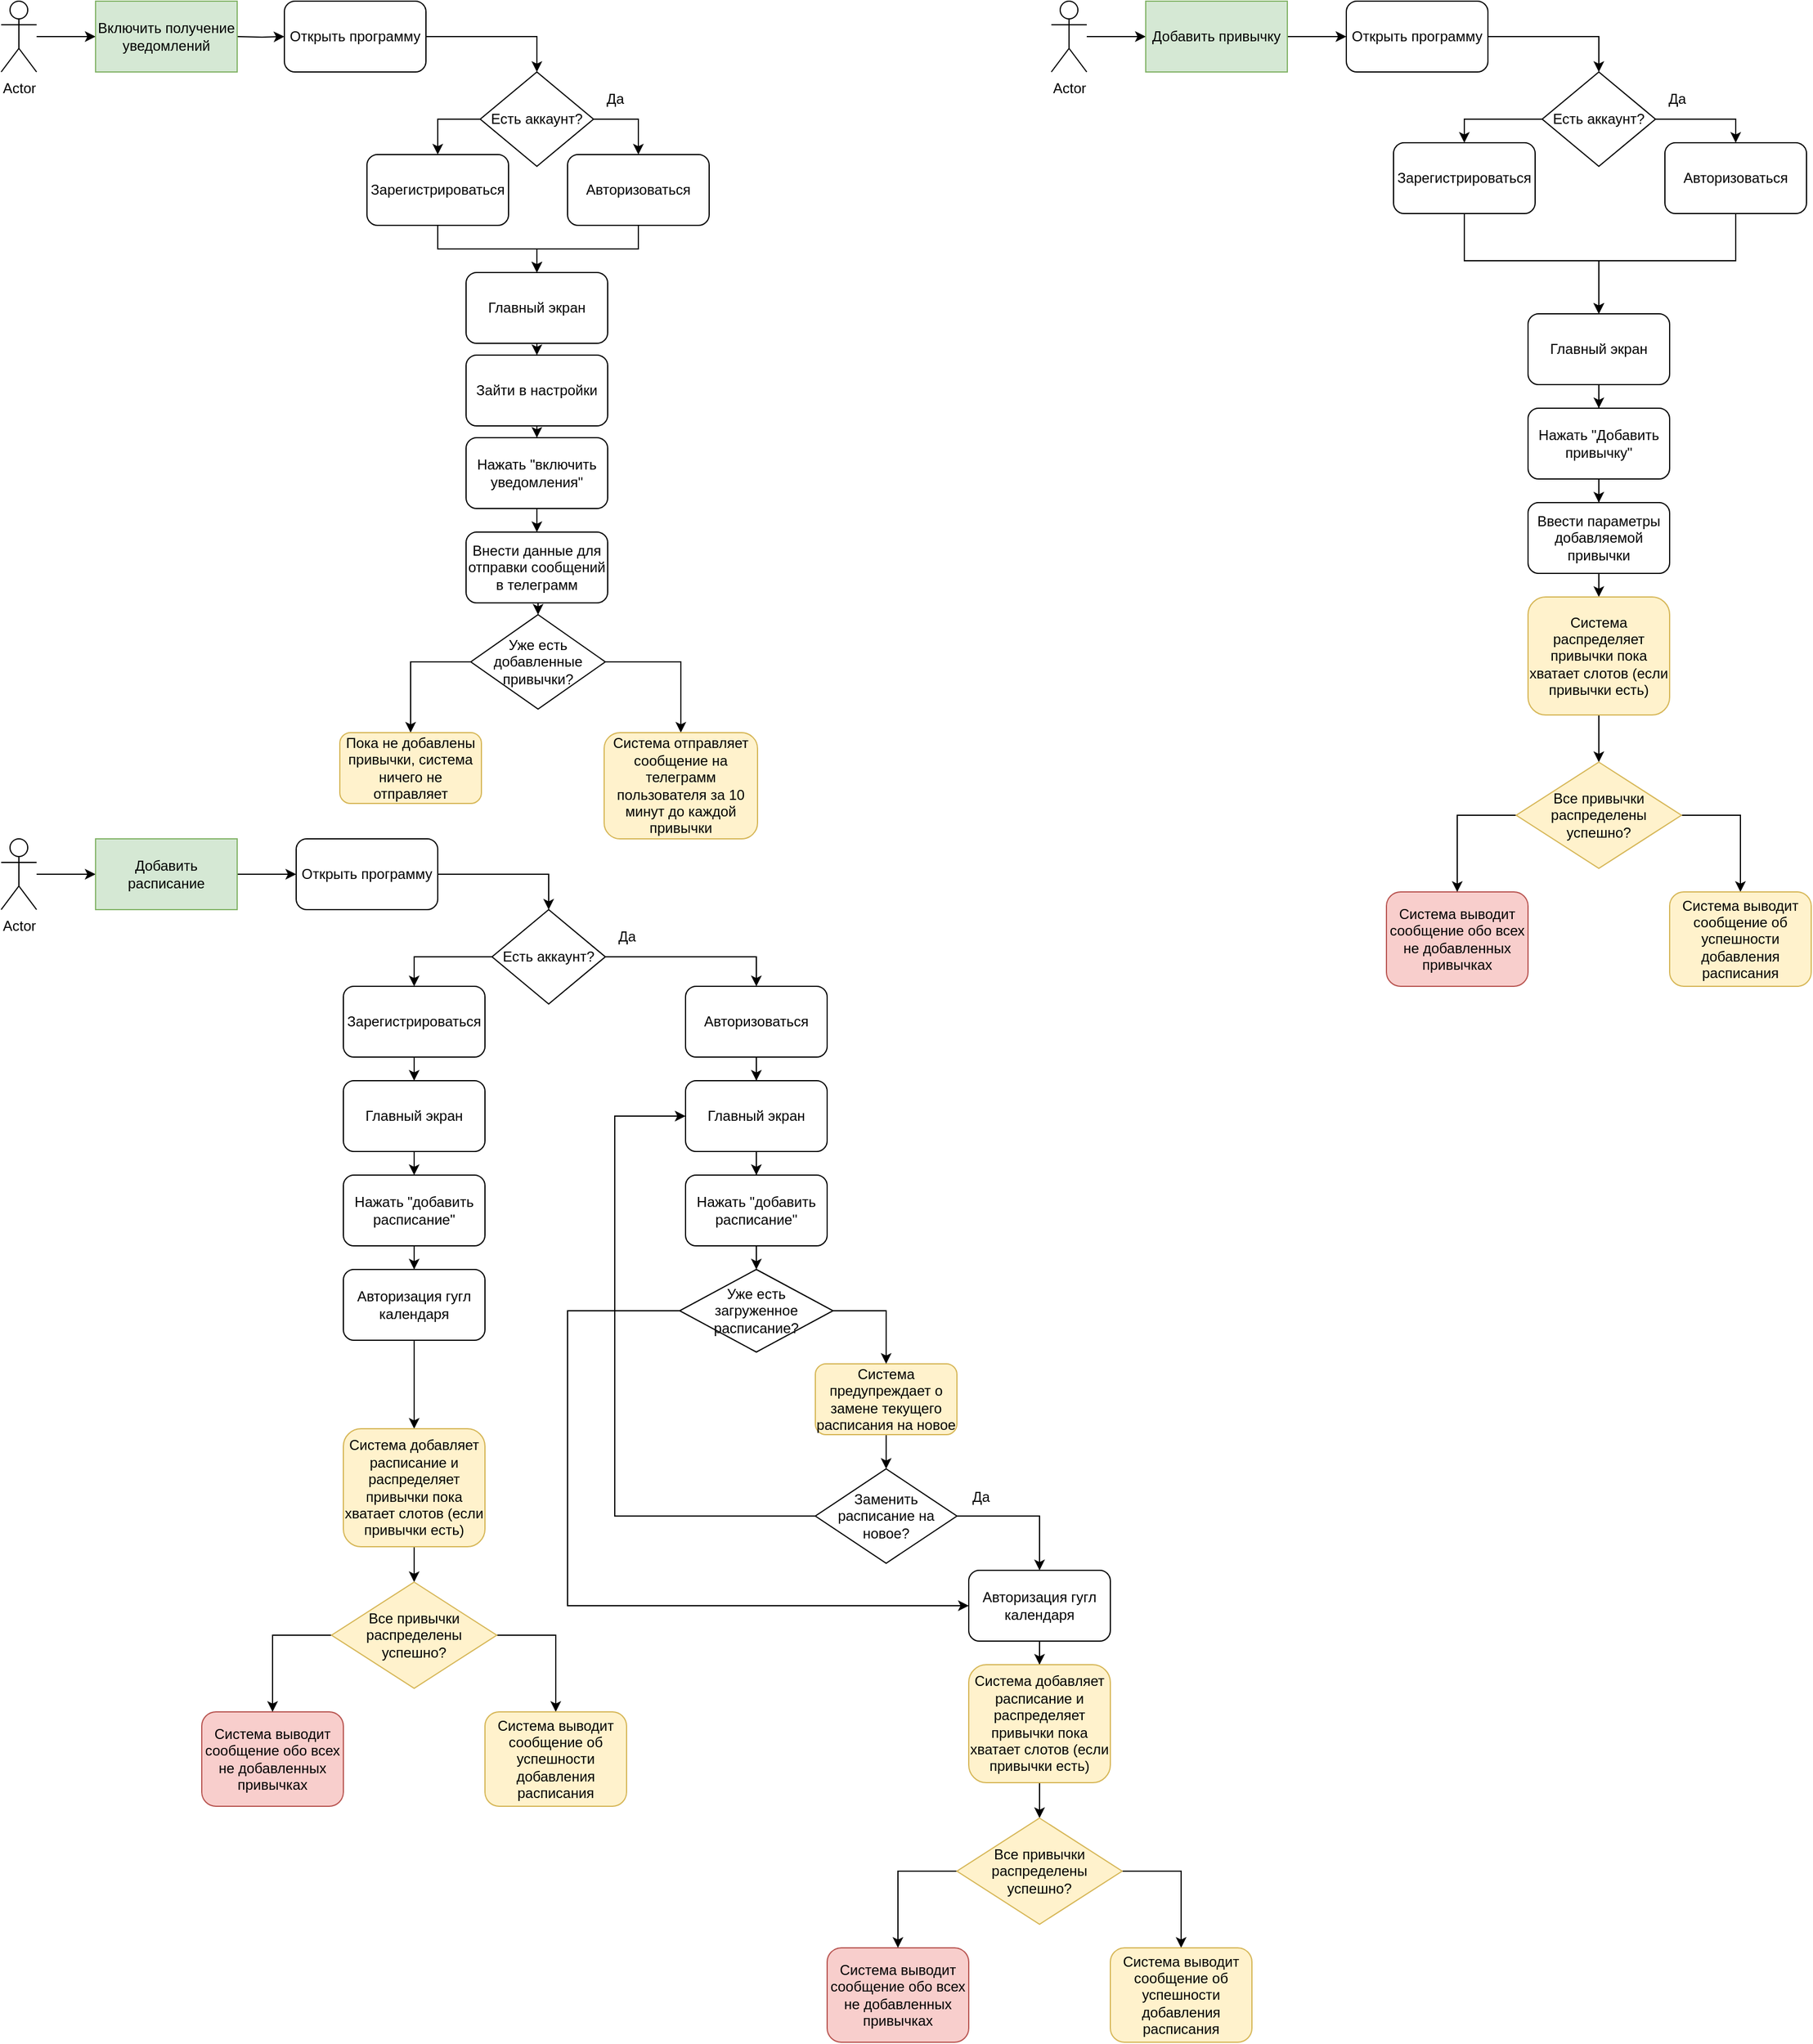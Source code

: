 <mxfile version="26.0.16">
  <diagram name="Страница — 1" id="igU7hEsybXSX6kvdWViy">
    <mxGraphModel dx="1768" dy="644" grid="1" gridSize="10" guides="1" tooltips="1" connect="1" arrows="1" fold="1" page="1" pageScale="1" pageWidth="827" pageHeight="1169" math="0" shadow="0">
      <root>
        <mxCell id="0" />
        <mxCell id="1" parent="0" />
        <mxCell id="wvBHwYrzTXENYadeO6_K-8" style="edgeStyle=orthogonalEdgeStyle;rounded=0;orthogonalLoop=1;jettySize=auto;html=1;entryX=0;entryY=0.5;entryDx=0;entryDy=0;" edge="1" parent="1" target="wvBHwYrzTXENYadeO6_K-5">
          <mxGeometry relative="1" as="geometry">
            <mxPoint x="150" y="30" as="sourcePoint" />
          </mxGeometry>
        </mxCell>
        <mxCell id="wvBHwYrzTXENYadeO6_K-4" style="edgeStyle=orthogonalEdgeStyle;rounded=0;orthogonalLoop=1;jettySize=auto;html=1;entryX=0;entryY=0.5;entryDx=0;entryDy=0;" edge="1" parent="1" source="wvBHwYrzTXENYadeO6_K-3">
          <mxGeometry relative="1" as="geometry">
            <mxPoint x="30" y="30" as="targetPoint" />
          </mxGeometry>
        </mxCell>
        <mxCell id="wvBHwYrzTXENYadeO6_K-3" value="Actor" style="shape=umlActor;verticalLabelPosition=bottom;verticalAlign=top;html=1;outlineConnect=0;" vertex="1" parent="1">
          <mxGeometry x="-50" width="30" height="60" as="geometry" />
        </mxCell>
        <mxCell id="wvBHwYrzTXENYadeO6_K-7" value="" style="edgeStyle=orthogonalEdgeStyle;rounded=0;orthogonalLoop=1;jettySize=auto;html=1;entryX=0.5;entryY=0;entryDx=0;entryDy=0;" edge="1" parent="1" source="wvBHwYrzTXENYadeO6_K-5" target="wvBHwYrzTXENYadeO6_K-9">
          <mxGeometry relative="1" as="geometry">
            <mxPoint x="350" y="30" as="targetPoint" />
            <Array as="points">
              <mxPoint x="404" y="30" />
            </Array>
          </mxGeometry>
        </mxCell>
        <mxCell id="wvBHwYrzTXENYadeO6_K-5" value="Открыть программу" style="rounded=1;whiteSpace=wrap;html=1;" vertex="1" parent="1">
          <mxGeometry x="190" width="120" height="60" as="geometry" />
        </mxCell>
        <mxCell id="wvBHwYrzTXENYadeO6_K-11" style="edgeStyle=orthogonalEdgeStyle;rounded=0;orthogonalLoop=1;jettySize=auto;html=1;exitX=0;exitY=0.5;exitDx=0;exitDy=0;" edge="1" parent="1" source="wvBHwYrzTXENYadeO6_K-9" target="wvBHwYrzTXENYadeO6_K-10">
          <mxGeometry relative="1" as="geometry" />
        </mxCell>
        <mxCell id="wvBHwYrzTXENYadeO6_K-13" style="edgeStyle=orthogonalEdgeStyle;rounded=0;orthogonalLoop=1;jettySize=auto;html=1;entryX=0.5;entryY=0;entryDx=0;entryDy=0;" edge="1" parent="1" source="wvBHwYrzTXENYadeO6_K-9" target="wvBHwYrzTXENYadeO6_K-12">
          <mxGeometry relative="1" as="geometry">
            <Array as="points">
              <mxPoint x="490" y="100" />
            </Array>
          </mxGeometry>
        </mxCell>
        <mxCell id="wvBHwYrzTXENYadeO6_K-9" value="Есть аккаунт?" style="rhombus;whiteSpace=wrap;html=1;" vertex="1" parent="1">
          <mxGeometry x="356" y="60" width="96" height="80" as="geometry" />
        </mxCell>
        <mxCell id="wvBHwYrzTXENYadeO6_K-16" style="edgeStyle=orthogonalEdgeStyle;rounded=0;orthogonalLoop=1;jettySize=auto;html=1;" edge="1" parent="1" source="wvBHwYrzTXENYadeO6_K-10" target="wvBHwYrzTXENYadeO6_K-15">
          <mxGeometry relative="1" as="geometry" />
        </mxCell>
        <mxCell id="wvBHwYrzTXENYadeO6_K-10" value="Зарегистрироваться" style="rounded=1;whiteSpace=wrap;html=1;" vertex="1" parent="1">
          <mxGeometry x="260" y="130" width="120" height="60" as="geometry" />
        </mxCell>
        <mxCell id="wvBHwYrzTXENYadeO6_K-17" style="edgeStyle=orthogonalEdgeStyle;rounded=0;orthogonalLoop=1;jettySize=auto;html=1;" edge="1" parent="1" source="wvBHwYrzTXENYadeO6_K-12" target="wvBHwYrzTXENYadeO6_K-15">
          <mxGeometry relative="1" as="geometry" />
        </mxCell>
        <mxCell id="wvBHwYrzTXENYadeO6_K-12" value="Авторизоваться" style="rounded=1;whiteSpace=wrap;html=1;" vertex="1" parent="1">
          <mxGeometry x="430" y="130" width="120" height="60" as="geometry" />
        </mxCell>
        <mxCell id="wvBHwYrzTXENYadeO6_K-14" value="Да" style="text;html=1;align=center;verticalAlign=middle;resizable=0;points=[];autosize=1;strokeColor=none;fillColor=none;" vertex="1" parent="1">
          <mxGeometry x="450" y="68" width="40" height="30" as="geometry" />
        </mxCell>
        <mxCell id="wvBHwYrzTXENYadeO6_K-21" style="edgeStyle=orthogonalEdgeStyle;rounded=0;orthogonalLoop=1;jettySize=auto;html=1;" edge="1" parent="1" source="wvBHwYrzTXENYadeO6_K-15" target="wvBHwYrzTXENYadeO6_K-18">
          <mxGeometry relative="1" as="geometry" />
        </mxCell>
        <mxCell id="wvBHwYrzTXENYadeO6_K-15" value="Главный экран" style="rounded=1;whiteSpace=wrap;html=1;" vertex="1" parent="1">
          <mxGeometry x="344" y="230" width="120" height="60" as="geometry" />
        </mxCell>
        <mxCell id="wvBHwYrzTXENYadeO6_K-22" style="edgeStyle=orthogonalEdgeStyle;rounded=0;orthogonalLoop=1;jettySize=auto;html=1;" edge="1" parent="1" source="wvBHwYrzTXENYadeO6_K-18" target="wvBHwYrzTXENYadeO6_K-20">
          <mxGeometry relative="1" as="geometry" />
        </mxCell>
        <mxCell id="wvBHwYrzTXENYadeO6_K-18" value="Зайти в настройки" style="rounded=1;whiteSpace=wrap;html=1;" vertex="1" parent="1">
          <mxGeometry x="344" y="300" width="120" height="60" as="geometry" />
        </mxCell>
        <mxCell id="wvBHwYrzTXENYadeO6_K-19" value="Включить получение уведомлений" style="rounded=0;whiteSpace=wrap;html=1;fillColor=#d5e8d4;strokeColor=#82b366;" vertex="1" parent="1">
          <mxGeometry x="30" width="120" height="60" as="geometry" />
        </mxCell>
        <mxCell id="wvBHwYrzTXENYadeO6_K-132" style="edgeStyle=orthogonalEdgeStyle;rounded=0;orthogonalLoop=1;jettySize=auto;html=1;" edge="1" parent="1" source="wvBHwYrzTXENYadeO6_K-20" target="wvBHwYrzTXENYadeO6_K-131">
          <mxGeometry relative="1" as="geometry" />
        </mxCell>
        <mxCell id="wvBHwYrzTXENYadeO6_K-20" value="Нажать &quot;включить уведомления&quot;" style="rounded=1;whiteSpace=wrap;html=1;" vertex="1" parent="1">
          <mxGeometry x="344" y="370" width="120" height="60" as="geometry" />
        </mxCell>
        <mxCell id="wvBHwYrzTXENYadeO6_K-23" style="edgeStyle=orthogonalEdgeStyle;rounded=0;orthogonalLoop=1;jettySize=auto;html=1;entryX=0;entryY=0.5;entryDx=0;entryDy=0;" edge="1" parent="1" source="wvBHwYrzTXENYadeO6_K-24">
          <mxGeometry relative="1" as="geometry">
            <mxPoint x="30" y="740" as="targetPoint" />
          </mxGeometry>
        </mxCell>
        <mxCell id="wvBHwYrzTXENYadeO6_K-24" value="Actor" style="shape=umlActor;verticalLabelPosition=bottom;verticalAlign=top;html=1;outlineConnect=0;" vertex="1" parent="1">
          <mxGeometry x="-50" y="710" width="30" height="60" as="geometry" />
        </mxCell>
        <mxCell id="wvBHwYrzTXENYadeO6_K-34" style="edgeStyle=orthogonalEdgeStyle;rounded=0;orthogonalLoop=1;jettySize=auto;html=1;exitX=1;exitY=0.5;exitDx=0;exitDy=0;entryX=0;entryY=0.5;entryDx=0;entryDy=0;" edge="1" parent="1" source="wvBHwYrzTXENYadeO6_K-25" target="wvBHwYrzTXENYadeO6_K-27">
          <mxGeometry relative="1" as="geometry" />
        </mxCell>
        <mxCell id="wvBHwYrzTXENYadeO6_K-25" value="Добавить расписание" style="rounded=0;whiteSpace=wrap;html=1;fillColor=#d5e8d4;strokeColor=#82b366;" vertex="1" parent="1">
          <mxGeometry x="30" y="710" width="120" height="60" as="geometry" />
        </mxCell>
        <mxCell id="wvBHwYrzTXENYadeO6_K-26" value="" style="edgeStyle=orthogonalEdgeStyle;rounded=0;orthogonalLoop=1;jettySize=auto;html=1;entryX=0.5;entryY=0;entryDx=0;entryDy=0;" edge="1" parent="1" source="wvBHwYrzTXENYadeO6_K-27" target="wvBHwYrzTXENYadeO6_K-30">
          <mxGeometry relative="1" as="geometry">
            <mxPoint x="360" y="740" as="targetPoint" />
            <Array as="points">
              <mxPoint x="414" y="740" />
            </Array>
          </mxGeometry>
        </mxCell>
        <mxCell id="wvBHwYrzTXENYadeO6_K-27" value="Открыть программу" style="rounded=1;whiteSpace=wrap;html=1;" vertex="1" parent="1">
          <mxGeometry x="200" y="710" width="120" height="60" as="geometry" />
        </mxCell>
        <mxCell id="wvBHwYrzTXENYadeO6_K-28" style="edgeStyle=orthogonalEdgeStyle;rounded=0;orthogonalLoop=1;jettySize=auto;html=1;exitX=0;exitY=0.5;exitDx=0;exitDy=0;" edge="1" parent="1" source="wvBHwYrzTXENYadeO6_K-30" target="wvBHwYrzTXENYadeO6_K-31">
          <mxGeometry relative="1" as="geometry">
            <Array as="points">
              <mxPoint x="300" y="810" />
            </Array>
          </mxGeometry>
        </mxCell>
        <mxCell id="wvBHwYrzTXENYadeO6_K-29" style="edgeStyle=orthogonalEdgeStyle;rounded=0;orthogonalLoop=1;jettySize=auto;html=1;entryX=0.5;entryY=0;entryDx=0;entryDy=0;" edge="1" parent="1" source="wvBHwYrzTXENYadeO6_K-30" target="wvBHwYrzTXENYadeO6_K-32">
          <mxGeometry relative="1" as="geometry">
            <Array as="points">
              <mxPoint x="590" y="810" />
            </Array>
          </mxGeometry>
        </mxCell>
        <mxCell id="wvBHwYrzTXENYadeO6_K-30" value="Есть аккаунт?" style="rhombus;whiteSpace=wrap;html=1;" vertex="1" parent="1">
          <mxGeometry x="366" y="770" width="96" height="80" as="geometry" />
        </mxCell>
        <mxCell id="wvBHwYrzTXENYadeO6_K-37" style="edgeStyle=orthogonalEdgeStyle;rounded=0;orthogonalLoop=1;jettySize=auto;html=1;" edge="1" parent="1" source="wvBHwYrzTXENYadeO6_K-31" target="wvBHwYrzTXENYadeO6_K-35">
          <mxGeometry relative="1" as="geometry" />
        </mxCell>
        <mxCell id="wvBHwYrzTXENYadeO6_K-31" value="Зарегистрироваться" style="rounded=1;whiteSpace=wrap;html=1;" vertex="1" parent="1">
          <mxGeometry x="240" y="835" width="120" height="60" as="geometry" />
        </mxCell>
        <mxCell id="wvBHwYrzTXENYadeO6_K-38" style="edgeStyle=orthogonalEdgeStyle;rounded=0;orthogonalLoop=1;jettySize=auto;html=1;" edge="1" parent="1" source="wvBHwYrzTXENYadeO6_K-32" target="wvBHwYrzTXENYadeO6_K-36">
          <mxGeometry relative="1" as="geometry" />
        </mxCell>
        <mxCell id="wvBHwYrzTXENYadeO6_K-32" value="Авторизоваться" style="rounded=1;whiteSpace=wrap;html=1;" vertex="1" parent="1">
          <mxGeometry x="530" y="835" width="120" height="60" as="geometry" />
        </mxCell>
        <mxCell id="wvBHwYrzTXENYadeO6_K-33" value="Да" style="text;html=1;align=center;verticalAlign=middle;resizable=0;points=[];autosize=1;strokeColor=none;fillColor=none;" vertex="1" parent="1">
          <mxGeometry x="460" y="778" width="40" height="30" as="geometry" />
        </mxCell>
        <mxCell id="wvBHwYrzTXENYadeO6_K-40" style="edgeStyle=orthogonalEdgeStyle;rounded=0;orthogonalLoop=1;jettySize=auto;html=1;" edge="1" parent="1" source="wvBHwYrzTXENYadeO6_K-35" target="wvBHwYrzTXENYadeO6_K-39">
          <mxGeometry relative="1" as="geometry" />
        </mxCell>
        <mxCell id="wvBHwYrzTXENYadeO6_K-35" value="Главный экран" style="rounded=1;whiteSpace=wrap;html=1;" vertex="1" parent="1">
          <mxGeometry x="240" y="915" width="120" height="60" as="geometry" />
        </mxCell>
        <mxCell id="wvBHwYrzTXENYadeO6_K-48" style="edgeStyle=orthogonalEdgeStyle;rounded=0;orthogonalLoop=1;jettySize=auto;html=1;" edge="1" parent="1" source="wvBHwYrzTXENYadeO6_K-36" target="wvBHwYrzTXENYadeO6_K-46">
          <mxGeometry relative="1" as="geometry" />
        </mxCell>
        <mxCell id="wvBHwYrzTXENYadeO6_K-36" value="Главный экран" style="rounded=1;whiteSpace=wrap;html=1;" vertex="1" parent="1">
          <mxGeometry x="530" y="915" width="120" height="60" as="geometry" />
        </mxCell>
        <mxCell id="wvBHwYrzTXENYadeO6_K-42" style="edgeStyle=orthogonalEdgeStyle;rounded=0;orthogonalLoop=1;jettySize=auto;html=1;" edge="1" parent="1" source="wvBHwYrzTXENYadeO6_K-39" target="wvBHwYrzTXENYadeO6_K-41">
          <mxGeometry relative="1" as="geometry" />
        </mxCell>
        <mxCell id="wvBHwYrzTXENYadeO6_K-39" value="Нажать &quot;добавить расписание&quot;" style="rounded=1;whiteSpace=wrap;html=1;" vertex="1" parent="1">
          <mxGeometry x="240" y="995" width="120" height="60" as="geometry" />
        </mxCell>
        <mxCell id="wvBHwYrzTXENYadeO6_K-44" style="edgeStyle=orthogonalEdgeStyle;rounded=0;orthogonalLoop=1;jettySize=auto;html=1;entryX=0.5;entryY=0;entryDx=0;entryDy=0;" edge="1" parent="1" source="wvBHwYrzTXENYadeO6_K-41" target="wvBHwYrzTXENYadeO6_K-117">
          <mxGeometry relative="1" as="geometry">
            <mxPoint x="300" y="1155" as="targetPoint" />
          </mxGeometry>
        </mxCell>
        <mxCell id="wvBHwYrzTXENYadeO6_K-41" value="Авторизация гугл календаря" style="rounded=1;whiteSpace=wrap;html=1;" vertex="1" parent="1">
          <mxGeometry x="240" y="1075" width="120" height="60" as="geometry" />
        </mxCell>
        <mxCell id="wvBHwYrzTXENYadeO6_K-50" style="edgeStyle=orthogonalEdgeStyle;rounded=0;orthogonalLoop=1;jettySize=auto;html=1;exitX=0.5;exitY=1;exitDx=0;exitDy=0;entryX=0.5;entryY=0;entryDx=0;entryDy=0;" edge="1" parent="1" source="wvBHwYrzTXENYadeO6_K-46" target="wvBHwYrzTXENYadeO6_K-49">
          <mxGeometry relative="1" as="geometry" />
        </mxCell>
        <mxCell id="wvBHwYrzTXENYadeO6_K-46" value="Нажать &quot;добавить расписание&quot;" style="rounded=1;whiteSpace=wrap;html=1;" vertex="1" parent="1">
          <mxGeometry x="530" y="995" width="120" height="60" as="geometry" />
        </mxCell>
        <mxCell id="wvBHwYrzTXENYadeO6_K-53" style="edgeStyle=orthogonalEdgeStyle;rounded=0;orthogonalLoop=1;jettySize=auto;html=1;entryX=0.5;entryY=0;entryDx=0;entryDy=0;" edge="1" parent="1" source="wvBHwYrzTXENYadeO6_K-47" target="wvBHwYrzTXENYadeO6_K-52">
          <mxGeometry relative="1" as="geometry" />
        </mxCell>
        <mxCell id="wvBHwYrzTXENYadeO6_K-47" value="Система предупреждает о замене текущего расписания на новое" style="rounded=1;whiteSpace=wrap;html=1;fillColor=#fff2cc;strokeColor=#d6b656;" vertex="1" parent="1">
          <mxGeometry x="640" y="1155" width="120" height="60" as="geometry" />
        </mxCell>
        <mxCell id="wvBHwYrzTXENYadeO6_K-51" style="edgeStyle=orthogonalEdgeStyle;rounded=0;orthogonalLoop=1;jettySize=auto;html=1;exitX=1;exitY=0.5;exitDx=0;exitDy=0;" edge="1" parent="1" source="wvBHwYrzTXENYadeO6_K-49" target="wvBHwYrzTXENYadeO6_K-47">
          <mxGeometry relative="1" as="geometry" />
        </mxCell>
        <mxCell id="wvBHwYrzTXENYadeO6_K-60" style="edgeStyle=orthogonalEdgeStyle;rounded=0;orthogonalLoop=1;jettySize=auto;html=1;" edge="1" parent="1" source="wvBHwYrzTXENYadeO6_K-49" target="wvBHwYrzTXENYadeO6_K-55">
          <mxGeometry relative="1" as="geometry">
            <Array as="points">
              <mxPoint x="430" y="1110" />
              <mxPoint x="430" y="1360" />
            </Array>
          </mxGeometry>
        </mxCell>
        <mxCell id="wvBHwYrzTXENYadeO6_K-49" value="Уже есть &lt;br&gt;загруженное расписание?" style="rhombus;whiteSpace=wrap;html=1;" vertex="1" parent="1">
          <mxGeometry x="525" y="1075" width="130" height="70" as="geometry" />
        </mxCell>
        <mxCell id="wvBHwYrzTXENYadeO6_K-57" style="edgeStyle=orthogonalEdgeStyle;rounded=0;orthogonalLoop=1;jettySize=auto;html=1;exitX=1;exitY=0.5;exitDx=0;exitDy=0;entryX=0.5;entryY=0;entryDx=0;entryDy=0;" edge="1" parent="1" source="wvBHwYrzTXENYadeO6_K-52" target="wvBHwYrzTXENYadeO6_K-55">
          <mxGeometry relative="1" as="geometry" />
        </mxCell>
        <mxCell id="wvBHwYrzTXENYadeO6_K-59" style="edgeStyle=orthogonalEdgeStyle;rounded=0;orthogonalLoop=1;jettySize=auto;html=1;exitX=0;exitY=0.5;exitDx=0;exitDy=0;entryX=0;entryY=0.5;entryDx=0;entryDy=0;" edge="1" parent="1" source="wvBHwYrzTXENYadeO6_K-52" target="wvBHwYrzTXENYadeO6_K-36">
          <mxGeometry relative="1" as="geometry">
            <Array as="points">
              <mxPoint x="470" y="1284" />
              <mxPoint x="470" y="945" />
            </Array>
          </mxGeometry>
        </mxCell>
        <mxCell id="wvBHwYrzTXENYadeO6_K-52" value="Заменить расписание на новое?" style="rhombus;whiteSpace=wrap;html=1;" vertex="1" parent="1">
          <mxGeometry x="640" y="1244" width="120" height="80" as="geometry" />
        </mxCell>
        <mxCell id="wvBHwYrzTXENYadeO6_K-105" style="edgeStyle=orthogonalEdgeStyle;rounded=0;orthogonalLoop=1;jettySize=auto;html=1;exitX=0.5;exitY=1;exitDx=0;exitDy=0;" edge="1" parent="1" source="wvBHwYrzTXENYadeO6_K-55" target="wvBHwYrzTXENYadeO6_K-104">
          <mxGeometry relative="1" as="geometry" />
        </mxCell>
        <mxCell id="wvBHwYrzTXENYadeO6_K-55" value="Авторизация гугл календаря" style="rounded=1;whiteSpace=wrap;html=1;" vertex="1" parent="1">
          <mxGeometry x="770" y="1330" width="120" height="60" as="geometry" />
        </mxCell>
        <mxCell id="wvBHwYrzTXENYadeO6_K-58" value="Да" style="text;html=1;align=center;verticalAlign=middle;resizable=0;points=[];autosize=1;strokeColor=none;fillColor=none;" vertex="1" parent="1">
          <mxGeometry x="760" y="1253" width="40" height="30" as="geometry" />
        </mxCell>
        <mxCell id="wvBHwYrzTXENYadeO6_K-64" style="edgeStyle=orthogonalEdgeStyle;rounded=0;orthogonalLoop=1;jettySize=auto;html=1;exitX=1;exitY=0.5;exitDx=0;exitDy=0;entryX=0.5;entryY=0;entryDx=0;entryDy=0;" edge="1" parent="1" source="wvBHwYrzTXENYadeO6_K-61" target="wvBHwYrzTXENYadeO6_K-63">
          <mxGeometry relative="1" as="geometry" />
        </mxCell>
        <mxCell id="wvBHwYrzTXENYadeO6_K-66" style="edgeStyle=orthogonalEdgeStyle;rounded=0;orthogonalLoop=1;jettySize=auto;html=1;exitX=0;exitY=0.5;exitDx=0;exitDy=0;entryX=0.5;entryY=0;entryDx=0;entryDy=0;" edge="1" parent="1" source="wvBHwYrzTXENYadeO6_K-61" target="wvBHwYrzTXENYadeO6_K-65">
          <mxGeometry relative="1" as="geometry" />
        </mxCell>
        <mxCell id="wvBHwYrzTXENYadeO6_K-61" value="Уже есть добавленные привычки?" style="rhombus;whiteSpace=wrap;html=1;" vertex="1" parent="1">
          <mxGeometry x="348" y="520" width="114" height="80" as="geometry" />
        </mxCell>
        <mxCell id="wvBHwYrzTXENYadeO6_K-63" value="Система отправляет сообщение на телеграмм пользователя за 10 минут до каждой привычки" style="rounded=1;whiteSpace=wrap;html=1;fillColor=#fff2cc;strokeColor=#d6b656;" vertex="1" parent="1">
          <mxGeometry x="461" y="620" width="130" height="90" as="geometry" />
        </mxCell>
        <mxCell id="wvBHwYrzTXENYadeO6_K-65" value="Пока не добавлены привычки, система ничего не отправляет" style="rounded=1;whiteSpace=wrap;html=1;fillColor=#fff2cc;strokeColor=#d6b656;" vertex="1" parent="1">
          <mxGeometry x="237" y="620" width="120" height="60" as="geometry" />
        </mxCell>
        <mxCell id="wvBHwYrzTXENYadeO6_K-67" style="edgeStyle=orthogonalEdgeStyle;rounded=0;orthogonalLoop=1;jettySize=auto;html=1;entryX=0;entryY=0.5;entryDx=0;entryDy=0;" edge="1" parent="1" source="wvBHwYrzTXENYadeO6_K-68">
          <mxGeometry relative="1" as="geometry">
            <mxPoint x="920" y="30" as="targetPoint" />
          </mxGeometry>
        </mxCell>
        <mxCell id="wvBHwYrzTXENYadeO6_K-68" value="Actor" style="shape=umlActor;verticalLabelPosition=bottom;verticalAlign=top;html=1;outlineConnect=0;" vertex="1" parent="1">
          <mxGeometry x="840" width="30" height="60" as="geometry" />
        </mxCell>
        <mxCell id="wvBHwYrzTXENYadeO6_K-69" style="edgeStyle=orthogonalEdgeStyle;rounded=0;orthogonalLoop=1;jettySize=auto;html=1;exitX=1;exitY=0.5;exitDx=0;exitDy=0;entryX=0;entryY=0.5;entryDx=0;entryDy=0;" edge="1" parent="1" source="wvBHwYrzTXENYadeO6_K-70" target="wvBHwYrzTXENYadeO6_K-72">
          <mxGeometry relative="1" as="geometry" />
        </mxCell>
        <mxCell id="wvBHwYrzTXENYadeO6_K-70" value="Добавить привычку" style="rounded=0;whiteSpace=wrap;html=1;fillColor=#d5e8d4;strokeColor=#82b366;" vertex="1" parent="1">
          <mxGeometry x="920" width="120" height="60" as="geometry" />
        </mxCell>
        <mxCell id="wvBHwYrzTXENYadeO6_K-71" value="" style="edgeStyle=orthogonalEdgeStyle;rounded=0;orthogonalLoop=1;jettySize=auto;html=1;entryX=0.5;entryY=0;entryDx=0;entryDy=0;" edge="1" parent="1" source="wvBHwYrzTXENYadeO6_K-72" target="wvBHwYrzTXENYadeO6_K-75">
          <mxGeometry relative="1" as="geometry">
            <mxPoint x="1250" y="30" as="targetPoint" />
            <Array as="points">
              <mxPoint x="1304" y="30" />
            </Array>
          </mxGeometry>
        </mxCell>
        <mxCell id="wvBHwYrzTXENYadeO6_K-72" value="Открыть программу" style="rounded=1;whiteSpace=wrap;html=1;" vertex="1" parent="1">
          <mxGeometry x="1090" width="120" height="60" as="geometry" />
        </mxCell>
        <mxCell id="wvBHwYrzTXENYadeO6_K-73" style="edgeStyle=orthogonalEdgeStyle;rounded=0;orthogonalLoop=1;jettySize=auto;html=1;exitX=0;exitY=0.5;exitDx=0;exitDy=0;" edge="1" parent="1" source="wvBHwYrzTXENYadeO6_K-75" target="wvBHwYrzTXENYadeO6_K-77">
          <mxGeometry relative="1" as="geometry">
            <Array as="points">
              <mxPoint x="1190" y="100" />
            </Array>
          </mxGeometry>
        </mxCell>
        <mxCell id="wvBHwYrzTXENYadeO6_K-130" style="edgeStyle=orthogonalEdgeStyle;rounded=0;orthogonalLoop=1;jettySize=auto;html=1;entryX=0.5;entryY=0;entryDx=0;entryDy=0;" edge="1" parent="1" source="wvBHwYrzTXENYadeO6_K-75" target="wvBHwYrzTXENYadeO6_K-79">
          <mxGeometry relative="1" as="geometry" />
        </mxCell>
        <mxCell id="wvBHwYrzTXENYadeO6_K-75" value="Есть аккаунт?" style="rhombus;whiteSpace=wrap;html=1;" vertex="1" parent="1">
          <mxGeometry x="1256" y="60" width="96" height="80" as="geometry" />
        </mxCell>
        <mxCell id="wvBHwYrzTXENYadeO6_K-76" style="edgeStyle=orthogonalEdgeStyle;rounded=0;orthogonalLoop=1;jettySize=auto;html=1;" edge="1" parent="1" source="wvBHwYrzTXENYadeO6_K-77" target="wvBHwYrzTXENYadeO6_K-82">
          <mxGeometry relative="1" as="geometry">
            <Array as="points">
              <mxPoint x="1190" y="220" />
              <mxPoint x="1304" y="220" />
            </Array>
          </mxGeometry>
        </mxCell>
        <mxCell id="wvBHwYrzTXENYadeO6_K-77" value="Зарегистрироваться" style="rounded=1;whiteSpace=wrap;html=1;" vertex="1" parent="1">
          <mxGeometry x="1130" y="120" width="120" height="60" as="geometry" />
        </mxCell>
        <mxCell id="wvBHwYrzTXENYadeO6_K-78" style="edgeStyle=orthogonalEdgeStyle;rounded=0;orthogonalLoop=1;jettySize=auto;html=1;exitX=0.5;exitY=1;exitDx=0;exitDy=0;" edge="1" parent="1" source="wvBHwYrzTXENYadeO6_K-79" target="wvBHwYrzTXENYadeO6_K-82">
          <mxGeometry relative="1" as="geometry">
            <mxPoint x="1480" y="205" as="targetPoint" />
            <Array as="points">
              <mxPoint x="1420" y="220" />
              <mxPoint x="1304" y="220" />
            </Array>
          </mxGeometry>
        </mxCell>
        <mxCell id="wvBHwYrzTXENYadeO6_K-79" value="Авторизоваться" style="rounded=1;whiteSpace=wrap;html=1;" vertex="1" parent="1">
          <mxGeometry x="1360" y="120" width="120" height="60" as="geometry" />
        </mxCell>
        <mxCell id="wvBHwYrzTXENYadeO6_K-80" value="Да" style="text;html=1;align=center;verticalAlign=middle;resizable=0;points=[];autosize=1;strokeColor=none;fillColor=none;" vertex="1" parent="1">
          <mxGeometry x="1350" y="68" width="40" height="30" as="geometry" />
        </mxCell>
        <mxCell id="wvBHwYrzTXENYadeO6_K-81" style="edgeStyle=orthogonalEdgeStyle;rounded=0;orthogonalLoop=1;jettySize=auto;html=1;" edge="1" parent="1" source="wvBHwYrzTXENYadeO6_K-82" target="wvBHwYrzTXENYadeO6_K-86">
          <mxGeometry relative="1" as="geometry" />
        </mxCell>
        <mxCell id="wvBHwYrzTXENYadeO6_K-82" value="Главный экран" style="rounded=1;whiteSpace=wrap;html=1;" vertex="1" parent="1">
          <mxGeometry x="1244" y="265" width="120" height="60" as="geometry" />
        </mxCell>
        <mxCell id="wvBHwYrzTXENYadeO6_K-85" style="edgeStyle=orthogonalEdgeStyle;rounded=0;orthogonalLoop=1;jettySize=auto;html=1;" edge="1" parent="1" source="wvBHwYrzTXENYadeO6_K-86" target="wvBHwYrzTXENYadeO6_K-88">
          <mxGeometry relative="1" as="geometry" />
        </mxCell>
        <mxCell id="wvBHwYrzTXENYadeO6_K-86" value="Нажать &quot;Добавить привычку&quot;" style="rounded=1;whiteSpace=wrap;html=1;" vertex="1" parent="1">
          <mxGeometry x="1244" y="345" width="120" height="60" as="geometry" />
        </mxCell>
        <mxCell id="wvBHwYrzTXENYadeO6_K-87" style="edgeStyle=orthogonalEdgeStyle;rounded=0;orthogonalLoop=1;jettySize=auto;html=1;entryX=0.5;entryY=0;entryDx=0;entryDy=0;" edge="1" parent="1" source="wvBHwYrzTXENYadeO6_K-88">
          <mxGeometry relative="1" as="geometry">
            <mxPoint x="1304" y="505" as="targetPoint" />
          </mxGeometry>
        </mxCell>
        <mxCell id="wvBHwYrzTXENYadeO6_K-88" value="Ввести параметры добавляемой привычки" style="rounded=1;whiteSpace=wrap;html=1;" vertex="1" parent="1">
          <mxGeometry x="1244" y="425" width="120" height="60" as="geometry" />
        </mxCell>
        <mxCell id="wvBHwYrzTXENYadeO6_K-112" style="edgeStyle=orthogonalEdgeStyle;rounded=0;orthogonalLoop=1;jettySize=auto;html=1;entryX=0.5;entryY=0;entryDx=0;entryDy=0;" edge="1" parent="1" source="wvBHwYrzTXENYadeO6_K-104" target="wvBHwYrzTXENYadeO6_K-111">
          <mxGeometry relative="1" as="geometry" />
        </mxCell>
        <mxCell id="wvBHwYrzTXENYadeO6_K-104" value="Система добавляет расписание и распределяет привычки пока хватает слотов (если привычки есть)" style="rounded=1;whiteSpace=wrap;html=1;fillColor=#fff2cc;strokeColor=#d6b656;" vertex="1" parent="1">
          <mxGeometry x="770" y="1410" width="120" height="100" as="geometry" />
        </mxCell>
        <mxCell id="wvBHwYrzTXENYadeO6_K-108" value="Система выводит сообщение обо всех не добавленных привычках" style="rounded=1;whiteSpace=wrap;html=1;fillColor=#f8cecc;strokeColor=#b85450;" vertex="1" parent="1">
          <mxGeometry x="650" y="1650" width="120" height="80" as="geometry" />
        </mxCell>
        <mxCell id="wvBHwYrzTXENYadeO6_K-114" style="edgeStyle=orthogonalEdgeStyle;rounded=0;orthogonalLoop=1;jettySize=auto;html=1;exitX=1;exitY=0.5;exitDx=0;exitDy=0;entryX=0.5;entryY=0;entryDx=0;entryDy=0;" edge="1" parent="1" source="wvBHwYrzTXENYadeO6_K-111" target="wvBHwYrzTXENYadeO6_K-113">
          <mxGeometry relative="1" as="geometry" />
        </mxCell>
        <mxCell id="wvBHwYrzTXENYadeO6_K-115" style="edgeStyle=orthogonalEdgeStyle;rounded=0;orthogonalLoop=1;jettySize=auto;html=1;exitX=0;exitY=0.5;exitDx=0;exitDy=0;entryX=0.5;entryY=0;entryDx=0;entryDy=0;" edge="1" parent="1" source="wvBHwYrzTXENYadeO6_K-111" target="wvBHwYrzTXENYadeO6_K-108">
          <mxGeometry relative="1" as="geometry" />
        </mxCell>
        <mxCell id="wvBHwYrzTXENYadeO6_K-111" value="Все привычки распределены успешно?" style="rhombus;whiteSpace=wrap;html=1;fillColor=#fff2cc;strokeColor=#d6b656;" vertex="1" parent="1">
          <mxGeometry x="760" y="1540" width="140" height="90" as="geometry" />
        </mxCell>
        <mxCell id="wvBHwYrzTXENYadeO6_K-113" value="Система выводит сообщение об успешности добавления расписания" style="rounded=1;whiteSpace=wrap;html=1;fillColor=#fff2cc;strokeColor=#d6b656;" vertex="1" parent="1">
          <mxGeometry x="890" y="1650" width="120" height="80" as="geometry" />
        </mxCell>
        <mxCell id="wvBHwYrzTXENYadeO6_K-116" style="edgeStyle=orthogonalEdgeStyle;rounded=0;orthogonalLoop=1;jettySize=auto;html=1;entryX=0.5;entryY=0;entryDx=0;entryDy=0;" edge="1" parent="1" source="wvBHwYrzTXENYadeO6_K-117" target="wvBHwYrzTXENYadeO6_K-121">
          <mxGeometry relative="1" as="geometry" />
        </mxCell>
        <mxCell id="wvBHwYrzTXENYadeO6_K-117" value="Система добавляет расписание и распределяет привычки пока хватает слотов (если привычки есть)" style="rounded=1;whiteSpace=wrap;html=1;fillColor=#fff2cc;strokeColor=#d6b656;" vertex="1" parent="1">
          <mxGeometry x="240" y="1210" width="120" height="100" as="geometry" />
        </mxCell>
        <mxCell id="wvBHwYrzTXENYadeO6_K-118" value="Система выводит сообщение обо всех не добавленных привычках" style="rounded=1;whiteSpace=wrap;html=1;fillColor=#f8cecc;strokeColor=#b85450;" vertex="1" parent="1">
          <mxGeometry x="120" y="1450" width="120" height="80" as="geometry" />
        </mxCell>
        <mxCell id="wvBHwYrzTXENYadeO6_K-119" style="edgeStyle=orthogonalEdgeStyle;rounded=0;orthogonalLoop=1;jettySize=auto;html=1;exitX=1;exitY=0.5;exitDx=0;exitDy=0;entryX=0.5;entryY=0;entryDx=0;entryDy=0;" edge="1" parent="1" source="wvBHwYrzTXENYadeO6_K-121" target="wvBHwYrzTXENYadeO6_K-122">
          <mxGeometry relative="1" as="geometry" />
        </mxCell>
        <mxCell id="wvBHwYrzTXENYadeO6_K-120" style="edgeStyle=orthogonalEdgeStyle;rounded=0;orthogonalLoop=1;jettySize=auto;html=1;exitX=0;exitY=0.5;exitDx=0;exitDy=0;entryX=0.5;entryY=0;entryDx=0;entryDy=0;" edge="1" parent="1" source="wvBHwYrzTXENYadeO6_K-121" target="wvBHwYrzTXENYadeO6_K-118">
          <mxGeometry relative="1" as="geometry" />
        </mxCell>
        <mxCell id="wvBHwYrzTXENYadeO6_K-121" value="Все привычки распределены успешно?" style="rhombus;whiteSpace=wrap;html=1;fillColor=#fff2cc;strokeColor=#d6b656;" vertex="1" parent="1">
          <mxGeometry x="230" y="1340" width="140" height="90" as="geometry" />
        </mxCell>
        <mxCell id="wvBHwYrzTXENYadeO6_K-122" value="Система выводит сообщение об успешности добавления расписания" style="rounded=1;whiteSpace=wrap;html=1;fillColor=#fff2cc;strokeColor=#d6b656;" vertex="1" parent="1">
          <mxGeometry x="360" y="1450" width="120" height="80" as="geometry" />
        </mxCell>
        <mxCell id="wvBHwYrzTXENYadeO6_K-123" style="edgeStyle=orthogonalEdgeStyle;rounded=0;orthogonalLoop=1;jettySize=auto;html=1;entryX=0.5;entryY=0;entryDx=0;entryDy=0;" edge="1" parent="1" source="wvBHwYrzTXENYadeO6_K-124" target="wvBHwYrzTXENYadeO6_K-128">
          <mxGeometry relative="1" as="geometry" />
        </mxCell>
        <mxCell id="wvBHwYrzTXENYadeO6_K-124" value="Система распределяет привычки пока хватает слотов (если привычки есть)" style="rounded=1;whiteSpace=wrap;html=1;fillColor=#fff2cc;strokeColor=#d6b656;" vertex="1" parent="1">
          <mxGeometry x="1244" y="505" width="120" height="100" as="geometry" />
        </mxCell>
        <mxCell id="wvBHwYrzTXENYadeO6_K-125" value="Система выводит сообщение обо всех не добавленных привычках" style="rounded=1;whiteSpace=wrap;html=1;fillColor=#f8cecc;strokeColor=#b85450;" vertex="1" parent="1">
          <mxGeometry x="1124" y="755" width="120" height="80" as="geometry" />
        </mxCell>
        <mxCell id="wvBHwYrzTXENYadeO6_K-126" style="edgeStyle=orthogonalEdgeStyle;rounded=0;orthogonalLoop=1;jettySize=auto;html=1;exitX=1;exitY=0.5;exitDx=0;exitDy=0;entryX=0.5;entryY=0;entryDx=0;entryDy=0;" edge="1" parent="1" source="wvBHwYrzTXENYadeO6_K-128" target="wvBHwYrzTXENYadeO6_K-129">
          <mxGeometry relative="1" as="geometry" />
        </mxCell>
        <mxCell id="wvBHwYrzTXENYadeO6_K-127" style="edgeStyle=orthogonalEdgeStyle;rounded=0;orthogonalLoop=1;jettySize=auto;html=1;exitX=0;exitY=0.5;exitDx=0;exitDy=0;entryX=0.5;entryY=0;entryDx=0;entryDy=0;" edge="1" parent="1" source="wvBHwYrzTXENYadeO6_K-128" target="wvBHwYrzTXENYadeO6_K-125">
          <mxGeometry relative="1" as="geometry" />
        </mxCell>
        <mxCell id="wvBHwYrzTXENYadeO6_K-128" value="Все привычки распределены успешно?" style="rhombus;whiteSpace=wrap;html=1;fillColor=#fff2cc;strokeColor=#d6b656;" vertex="1" parent="1">
          <mxGeometry x="1234" y="645" width="140" height="90" as="geometry" />
        </mxCell>
        <mxCell id="wvBHwYrzTXENYadeO6_K-129" value="Система выводит сообщение об успешности добавления расписания" style="rounded=1;whiteSpace=wrap;html=1;fillColor=#fff2cc;strokeColor=#d6b656;" vertex="1" parent="1">
          <mxGeometry x="1364" y="755" width="120" height="80" as="geometry" />
        </mxCell>
        <mxCell id="wvBHwYrzTXENYadeO6_K-133" style="edgeStyle=orthogonalEdgeStyle;rounded=0;orthogonalLoop=1;jettySize=auto;html=1;exitX=0.5;exitY=1;exitDx=0;exitDy=0;entryX=0.5;entryY=0;entryDx=0;entryDy=0;" edge="1" parent="1" source="wvBHwYrzTXENYadeO6_K-131" target="wvBHwYrzTXENYadeO6_K-61">
          <mxGeometry relative="1" as="geometry" />
        </mxCell>
        <mxCell id="wvBHwYrzTXENYadeO6_K-131" value="Внести данные для отправки сообщений в телеграмм" style="rounded=1;whiteSpace=wrap;html=1;" vertex="1" parent="1">
          <mxGeometry x="344" y="450" width="120" height="60" as="geometry" />
        </mxCell>
      </root>
    </mxGraphModel>
  </diagram>
</mxfile>
